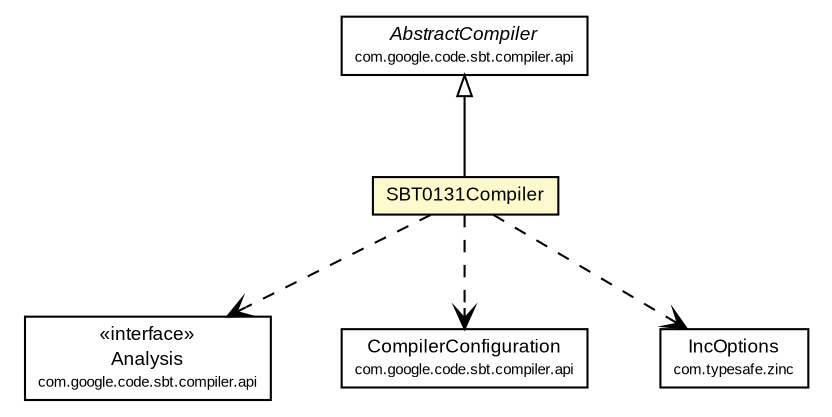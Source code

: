 #!/usr/local/bin/dot
#
# Class diagram 
# Generated by UMLGraph version R5_6-24-gf6e263 (http://www.umlgraph.org/)
#

digraph G {
	edge [fontname="arial",fontsize=10,labelfontname="arial",labelfontsize=10];
	node [fontname="arial",fontsize=10,shape=plaintext];
	nodesep=0.25;
	ranksep=0.5;
	// com.google.code.sbt.compiler.sbt0131.SBT0131Compiler
	c43 [label=<<table title="com.google.code.sbt.compiler.sbt0131.SBT0131Compiler" border="0" cellborder="1" cellspacing="0" cellpadding="2" port="p" bgcolor="lemonChiffon" href="./SBT0131Compiler.html">
		<tr><td><table border="0" cellspacing="0" cellpadding="1">
<tr><td align="center" balign="center"> SBT0131Compiler </td></tr>
		</table></td></tr>
		</table>>, URL="./SBT0131Compiler.html", fontname="arial", fontcolor="black", fontsize=9.0];
	//com.google.code.sbt.compiler.sbt0131.SBT0131Compiler extends com.google.code.sbt.compiler.api.AbstractCompiler
	c48:p -> c43:p [dir=back,arrowtail=empty];
	// com.google.code.sbt.compiler.sbt0131.SBT0131Compiler DEPEND com.google.code.sbt.compiler.api.Analysis
	c43:p -> c49:p [taillabel="", label="", headlabel="", fontname="arial", fontcolor="black", fontsize=10.0, color="black", arrowhead=open, style=dashed];
	// com.google.code.sbt.compiler.sbt0131.SBT0131Compiler DEPEND com.google.code.sbt.compiler.api.CompilerConfiguration
	c43:p -> c51:p [taillabel="", label="", headlabel="", fontname="arial", fontcolor="black", fontsize=10.0, color="black", arrowhead=open, style=dashed];
	// com.google.code.sbt.compiler.sbt0131.SBT0131Compiler DEPEND com.typesafe.zinc.IncOptions
	c43:p -> c57:p [taillabel="", label="", headlabel="", fontname="arial", fontcolor="black", fontsize=10.0, color="black", arrowhead=open, style=dashed];
	// com.google.code.sbt.compiler.api.AbstractCompiler
	c48 [label=<<table title="com.google.code.sbt.compiler.api.AbstractCompiler" border="0" cellborder="1" cellspacing="0" cellpadding="2" port="p">
		<tr><td><table border="0" cellspacing="0" cellpadding="1">
<tr><td align="center" balign="center"><font face="arial italic"> AbstractCompiler </font></td></tr>
<tr><td align="center" balign="center"><font point-size="7.0"> com.google.code.sbt.compiler.api </font></td></tr>
		</table></td></tr>
		</table>>, URL="null", fontname="arial", fontcolor="black", fontsize=9.0];
	// com.google.code.sbt.compiler.api.Analysis
	c49 [label=<<table title="com.google.code.sbt.compiler.api.Analysis" border="0" cellborder="1" cellspacing="0" cellpadding="2" port="p">
		<tr><td><table border="0" cellspacing="0" cellpadding="1">
<tr><td align="center" balign="center"> &#171;interface&#187; </td></tr>
<tr><td align="center" balign="center"> Analysis </td></tr>
<tr><td align="center" balign="center"><font point-size="7.0"> com.google.code.sbt.compiler.api </font></td></tr>
		</table></td></tr>
		</table>>, URL="null", fontname="arial", fontcolor="black", fontsize=9.0];
	// com.typesafe.zinc.IncOptions
	c57 [label=<<table title="com.typesafe.zinc.IncOptions" border="0" cellborder="1" cellspacing="0" cellpadding="2" port="p">
		<tr><td><table border="0" cellspacing="0" cellpadding="1">
<tr><td align="center" balign="center"> IncOptions </td></tr>
<tr><td align="center" balign="center"><font point-size="7.0"> com.typesafe.zinc </font></td></tr>
		</table></td></tr>
		</table>>, URL="null", fontname="arial", fontcolor="black", fontsize=9.0];
	// com.google.code.sbt.compiler.api.CompilerConfiguration
	c51 [label=<<table title="com.google.code.sbt.compiler.api.CompilerConfiguration" border="0" cellborder="1" cellspacing="0" cellpadding="2" port="p">
		<tr><td><table border="0" cellspacing="0" cellpadding="1">
<tr><td align="center" balign="center"> CompilerConfiguration </td></tr>
<tr><td align="center" balign="center"><font point-size="7.0"> com.google.code.sbt.compiler.api </font></td></tr>
		</table></td></tr>
		</table>>, URL="null", fontname="arial", fontcolor="black", fontsize=9.0];
}


